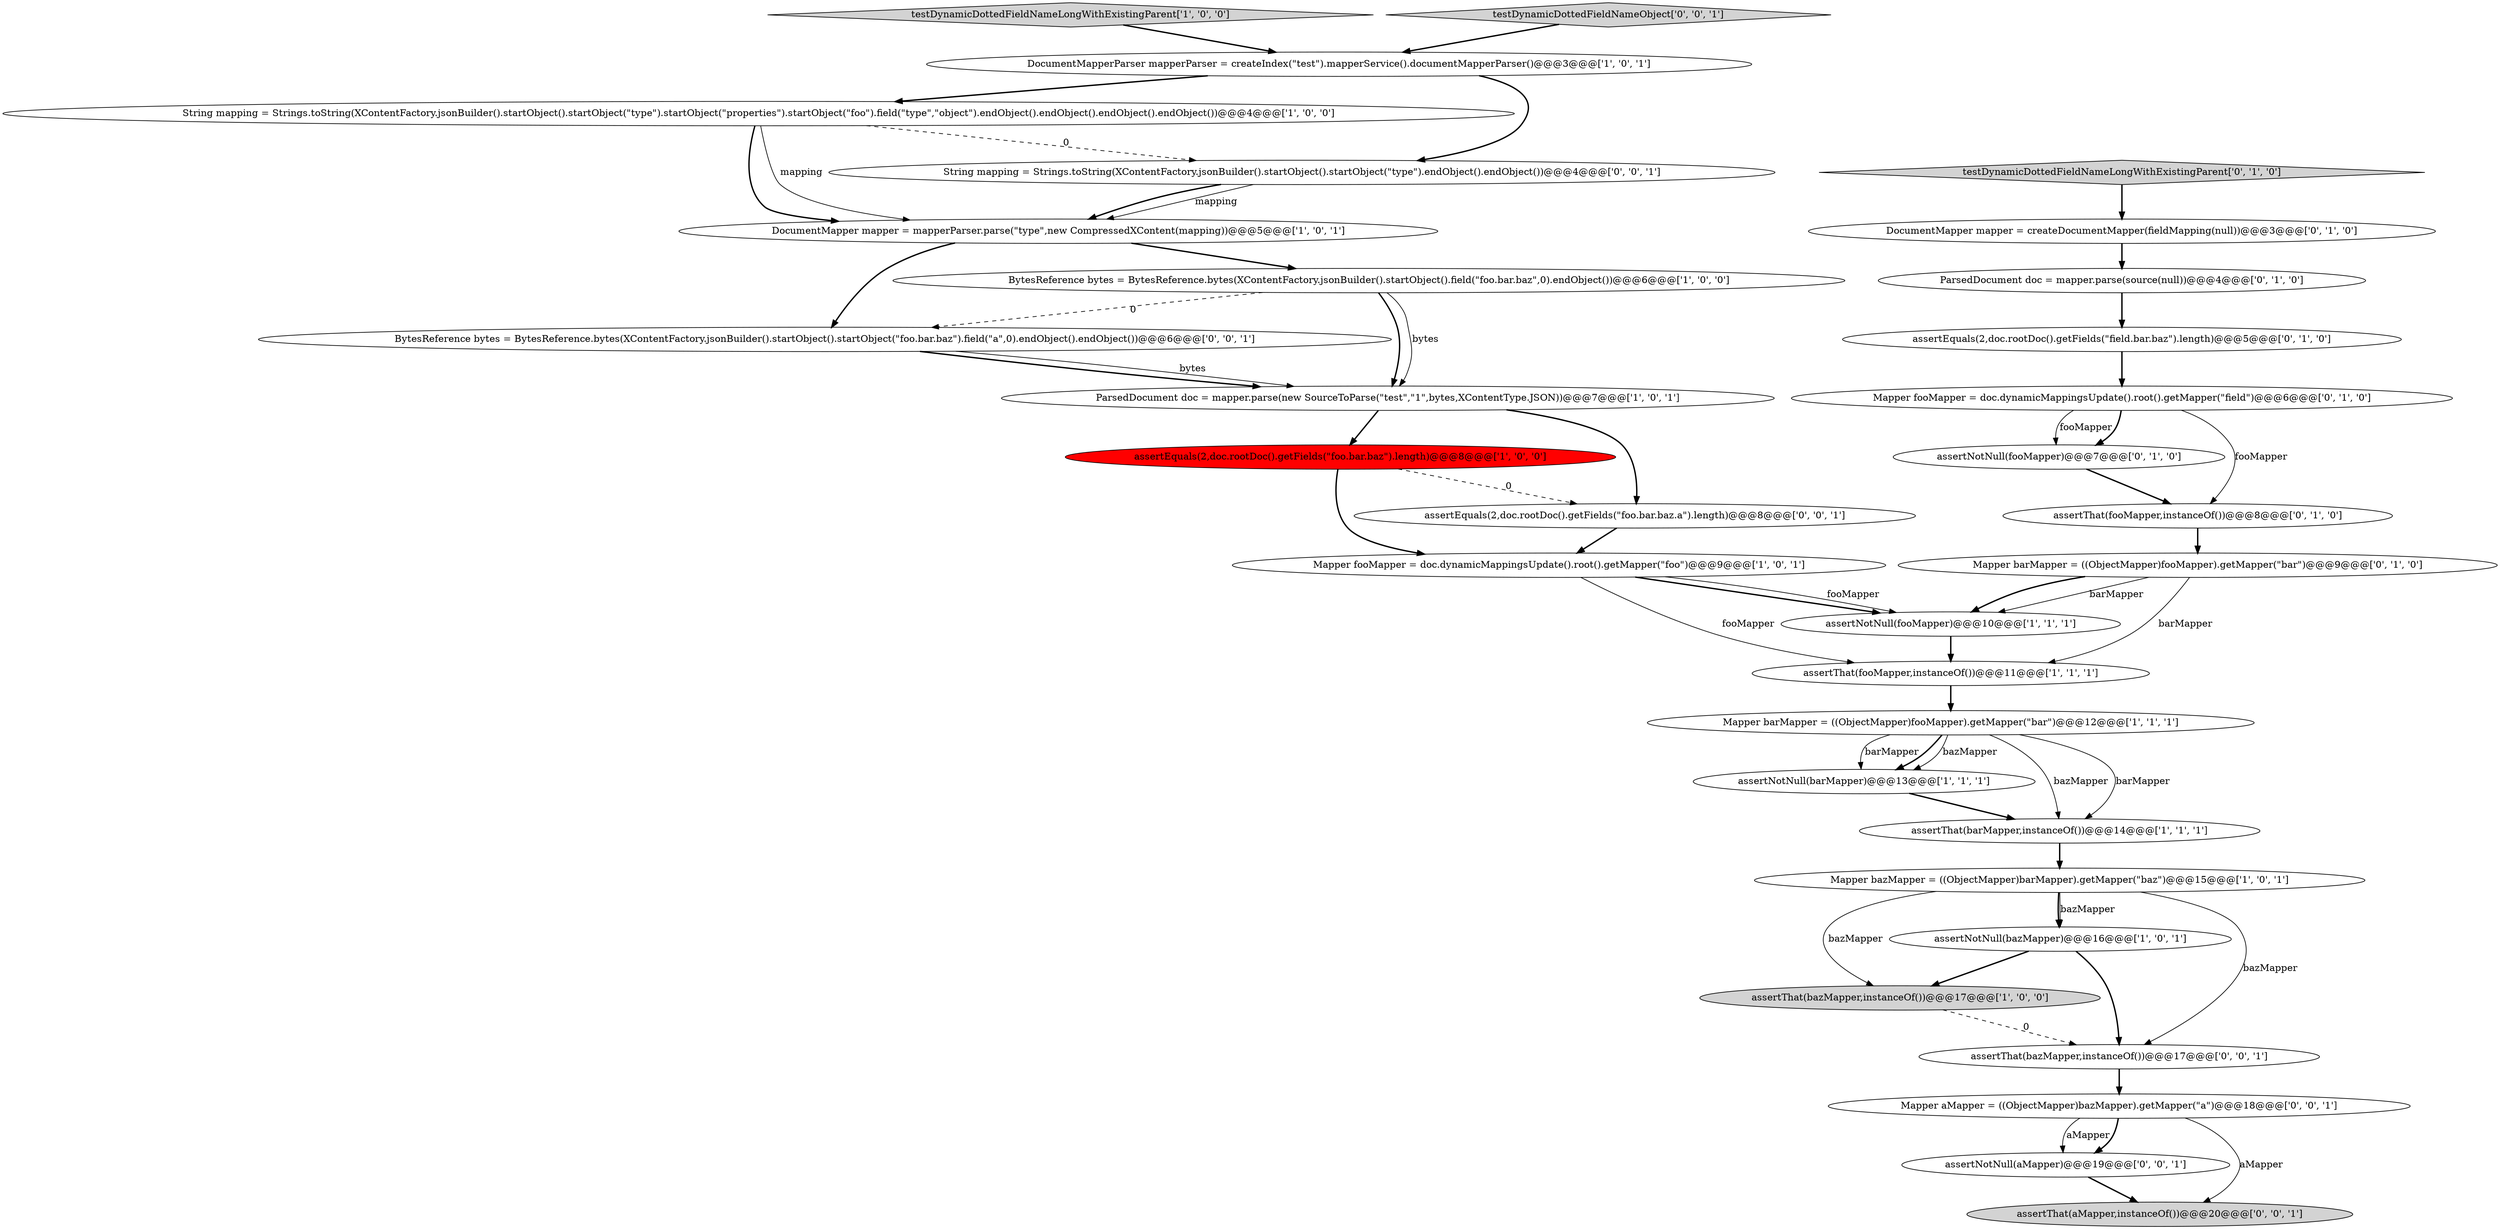 digraph {
17 [style = filled, label = "ParsedDocument doc = mapper.parse(source(null))@@@4@@@['0', '1', '0']", fillcolor = white, shape = ellipse image = "AAA0AAABBB2BBB"];
12 [style = filled, label = "assertThat(fooMapper,instanceOf())@@@11@@@['1', '1', '1']", fillcolor = white, shape = ellipse image = "AAA0AAABBB1BBB"];
2 [style = filled, label = "testDynamicDottedFieldNameLongWithExistingParent['1', '0', '0']", fillcolor = lightgray, shape = diamond image = "AAA0AAABBB1BBB"];
7 [style = filled, label = "assertNotNull(barMapper)@@@13@@@['1', '1', '1']", fillcolor = white, shape = ellipse image = "AAA0AAABBB1BBB"];
1 [style = filled, label = "DocumentMapper mapper = mapperParser.parse(\"type\",new CompressedXContent(mapping))@@@5@@@['1', '0', '1']", fillcolor = white, shape = ellipse image = "AAA0AAABBB1BBB"];
18 [style = filled, label = "DocumentMapper mapper = createDocumentMapper(fieldMapping(null))@@@3@@@['0', '1', '0']", fillcolor = white, shape = ellipse image = "AAA0AAABBB2BBB"];
24 [style = filled, label = "testDynamicDottedFieldNameObject['0', '0', '1']", fillcolor = lightgray, shape = diamond image = "AAA0AAABBB3BBB"];
14 [style = filled, label = "assertNotNull(fooMapper)@@@10@@@['1', '1', '1']", fillcolor = white, shape = ellipse image = "AAA0AAABBB1BBB"];
27 [style = filled, label = "assertNotNull(aMapper)@@@19@@@['0', '0', '1']", fillcolor = white, shape = ellipse image = "AAA0AAABBB3BBB"];
16 [style = filled, label = "assertEquals(2,doc.rootDoc().getFields(\"field.bar.baz\").length)@@@5@@@['0', '1', '0']", fillcolor = white, shape = ellipse image = "AAA0AAABBB2BBB"];
29 [style = filled, label = "BytesReference bytes = BytesReference.bytes(XContentFactory.jsonBuilder().startObject().startObject(\"foo.bar.baz\").field(\"a\",0).endObject().endObject())@@@6@@@['0', '0', '1']", fillcolor = white, shape = ellipse image = "AAA0AAABBB3BBB"];
11 [style = filled, label = "Mapper barMapper = ((ObjectMapper)fooMapper).getMapper(\"bar\")@@@12@@@['1', '1', '1']", fillcolor = white, shape = ellipse image = "AAA0AAABBB1BBB"];
10 [style = filled, label = "Mapper bazMapper = ((ObjectMapper)barMapper).getMapper(\"baz\")@@@15@@@['1', '0', '1']", fillcolor = white, shape = ellipse image = "AAA0AAABBB1BBB"];
13 [style = filled, label = "assertEquals(2,doc.rootDoc().getFields(\"foo.bar.baz\").length)@@@8@@@['1', '0', '0']", fillcolor = red, shape = ellipse image = "AAA1AAABBB1BBB"];
8 [style = filled, label = "String mapping = Strings.toString(XContentFactory.jsonBuilder().startObject().startObject(\"type\").startObject(\"properties\").startObject(\"foo\").field(\"type\",\"object\").endObject().endObject().endObject().endObject())@@@4@@@['1', '0', '0']", fillcolor = white, shape = ellipse image = "AAA0AAABBB1BBB"];
23 [style = filled, label = "assertNotNull(fooMapper)@@@7@@@['0', '1', '0']", fillcolor = white, shape = ellipse image = "AAA0AAABBB2BBB"];
19 [style = filled, label = "Mapper barMapper = ((ObjectMapper)fooMapper).getMapper(\"bar\")@@@9@@@['0', '1', '0']", fillcolor = white, shape = ellipse image = "AAA0AAABBB2BBB"];
0 [style = filled, label = "assertThat(barMapper,instanceOf())@@@14@@@['1', '1', '1']", fillcolor = white, shape = ellipse image = "AAA0AAABBB1BBB"];
6 [style = filled, label = "assertThat(bazMapper,instanceOf())@@@17@@@['1', '0', '0']", fillcolor = lightgray, shape = ellipse image = "AAA0AAABBB1BBB"];
5 [style = filled, label = "DocumentMapperParser mapperParser = createIndex(\"test\").mapperService().documentMapperParser()@@@3@@@['1', '0', '1']", fillcolor = white, shape = ellipse image = "AAA0AAABBB1BBB"];
15 [style = filled, label = "assertNotNull(bazMapper)@@@16@@@['1', '0', '1']", fillcolor = white, shape = ellipse image = "AAA0AAABBB1BBB"];
4 [style = filled, label = "BytesReference bytes = BytesReference.bytes(XContentFactory.jsonBuilder().startObject().field(\"foo.bar.baz\",0).endObject())@@@6@@@['1', '0', '0']", fillcolor = white, shape = ellipse image = "AAA0AAABBB1BBB"];
20 [style = filled, label = "testDynamicDottedFieldNameLongWithExistingParent['0', '1', '0']", fillcolor = lightgray, shape = diamond image = "AAA0AAABBB2BBB"];
3 [style = filled, label = "Mapper fooMapper = doc.dynamicMappingsUpdate().root().getMapper(\"foo\")@@@9@@@['1', '0', '1']", fillcolor = white, shape = ellipse image = "AAA0AAABBB1BBB"];
25 [style = filled, label = "assertEquals(2,doc.rootDoc().getFields(\"foo.bar.baz.a\").length)@@@8@@@['0', '0', '1']", fillcolor = white, shape = ellipse image = "AAA0AAABBB3BBB"];
26 [style = filled, label = "assertThat(bazMapper,instanceOf())@@@17@@@['0', '0', '1']", fillcolor = white, shape = ellipse image = "AAA0AAABBB3BBB"];
28 [style = filled, label = "Mapper aMapper = ((ObjectMapper)bazMapper).getMapper(\"a\")@@@18@@@['0', '0', '1']", fillcolor = white, shape = ellipse image = "AAA0AAABBB3BBB"];
9 [style = filled, label = "ParsedDocument doc = mapper.parse(new SourceToParse(\"test\",\"1\",bytes,XContentType.JSON))@@@7@@@['1', '0', '1']", fillcolor = white, shape = ellipse image = "AAA0AAABBB1BBB"];
21 [style = filled, label = "assertThat(fooMapper,instanceOf())@@@8@@@['0', '1', '0']", fillcolor = white, shape = ellipse image = "AAA0AAABBB2BBB"];
31 [style = filled, label = "String mapping = Strings.toString(XContentFactory.jsonBuilder().startObject().startObject(\"type\").endObject().endObject())@@@4@@@['0', '0', '1']", fillcolor = white, shape = ellipse image = "AAA0AAABBB3BBB"];
22 [style = filled, label = "Mapper fooMapper = doc.dynamicMappingsUpdate().root().getMapper(\"field\")@@@6@@@['0', '1', '0']", fillcolor = white, shape = ellipse image = "AAA0AAABBB2BBB"];
30 [style = filled, label = "assertThat(aMapper,instanceOf())@@@20@@@['0', '0', '1']", fillcolor = lightgray, shape = ellipse image = "AAA0AAABBB3BBB"];
11->7 [style = solid, label="barMapper"];
4->9 [style = bold, label=""];
5->8 [style = bold, label=""];
1->4 [style = bold, label=""];
10->15 [style = bold, label=""];
21->19 [style = bold, label=""];
27->30 [style = bold, label=""];
22->23 [style = solid, label="fooMapper"];
3->14 [style = bold, label=""];
29->9 [style = bold, label=""];
12->11 [style = bold, label=""];
25->3 [style = bold, label=""];
4->9 [style = solid, label="bytes"];
22->21 [style = solid, label="fooMapper"];
18->17 [style = bold, label=""];
19->12 [style = solid, label="barMapper"];
7->0 [style = bold, label=""];
15->6 [style = bold, label=""];
31->1 [style = bold, label=""];
13->25 [style = dashed, label="0"];
11->0 [style = solid, label="bazMapper"];
16->22 [style = bold, label=""];
22->23 [style = bold, label=""];
28->30 [style = solid, label="aMapper"];
24->5 [style = bold, label=""];
15->26 [style = bold, label=""];
11->0 [style = solid, label="barMapper"];
20->18 [style = bold, label=""];
8->1 [style = bold, label=""];
0->10 [style = bold, label=""];
10->15 [style = solid, label="bazMapper"];
19->14 [style = bold, label=""];
13->3 [style = bold, label=""];
23->21 [style = bold, label=""];
5->31 [style = bold, label=""];
28->27 [style = solid, label="aMapper"];
6->26 [style = dashed, label="0"];
9->25 [style = bold, label=""];
14->12 [style = bold, label=""];
3->12 [style = solid, label="fooMapper"];
8->1 [style = solid, label="mapping"];
10->6 [style = solid, label="bazMapper"];
29->9 [style = solid, label="bytes"];
26->28 [style = bold, label=""];
28->27 [style = bold, label=""];
8->31 [style = dashed, label="0"];
1->29 [style = bold, label=""];
4->29 [style = dashed, label="0"];
3->14 [style = solid, label="fooMapper"];
31->1 [style = solid, label="mapping"];
19->14 [style = solid, label="barMapper"];
11->7 [style = bold, label=""];
17->16 [style = bold, label=""];
2->5 [style = bold, label=""];
9->13 [style = bold, label=""];
10->26 [style = solid, label="bazMapper"];
11->7 [style = solid, label="bazMapper"];
}
